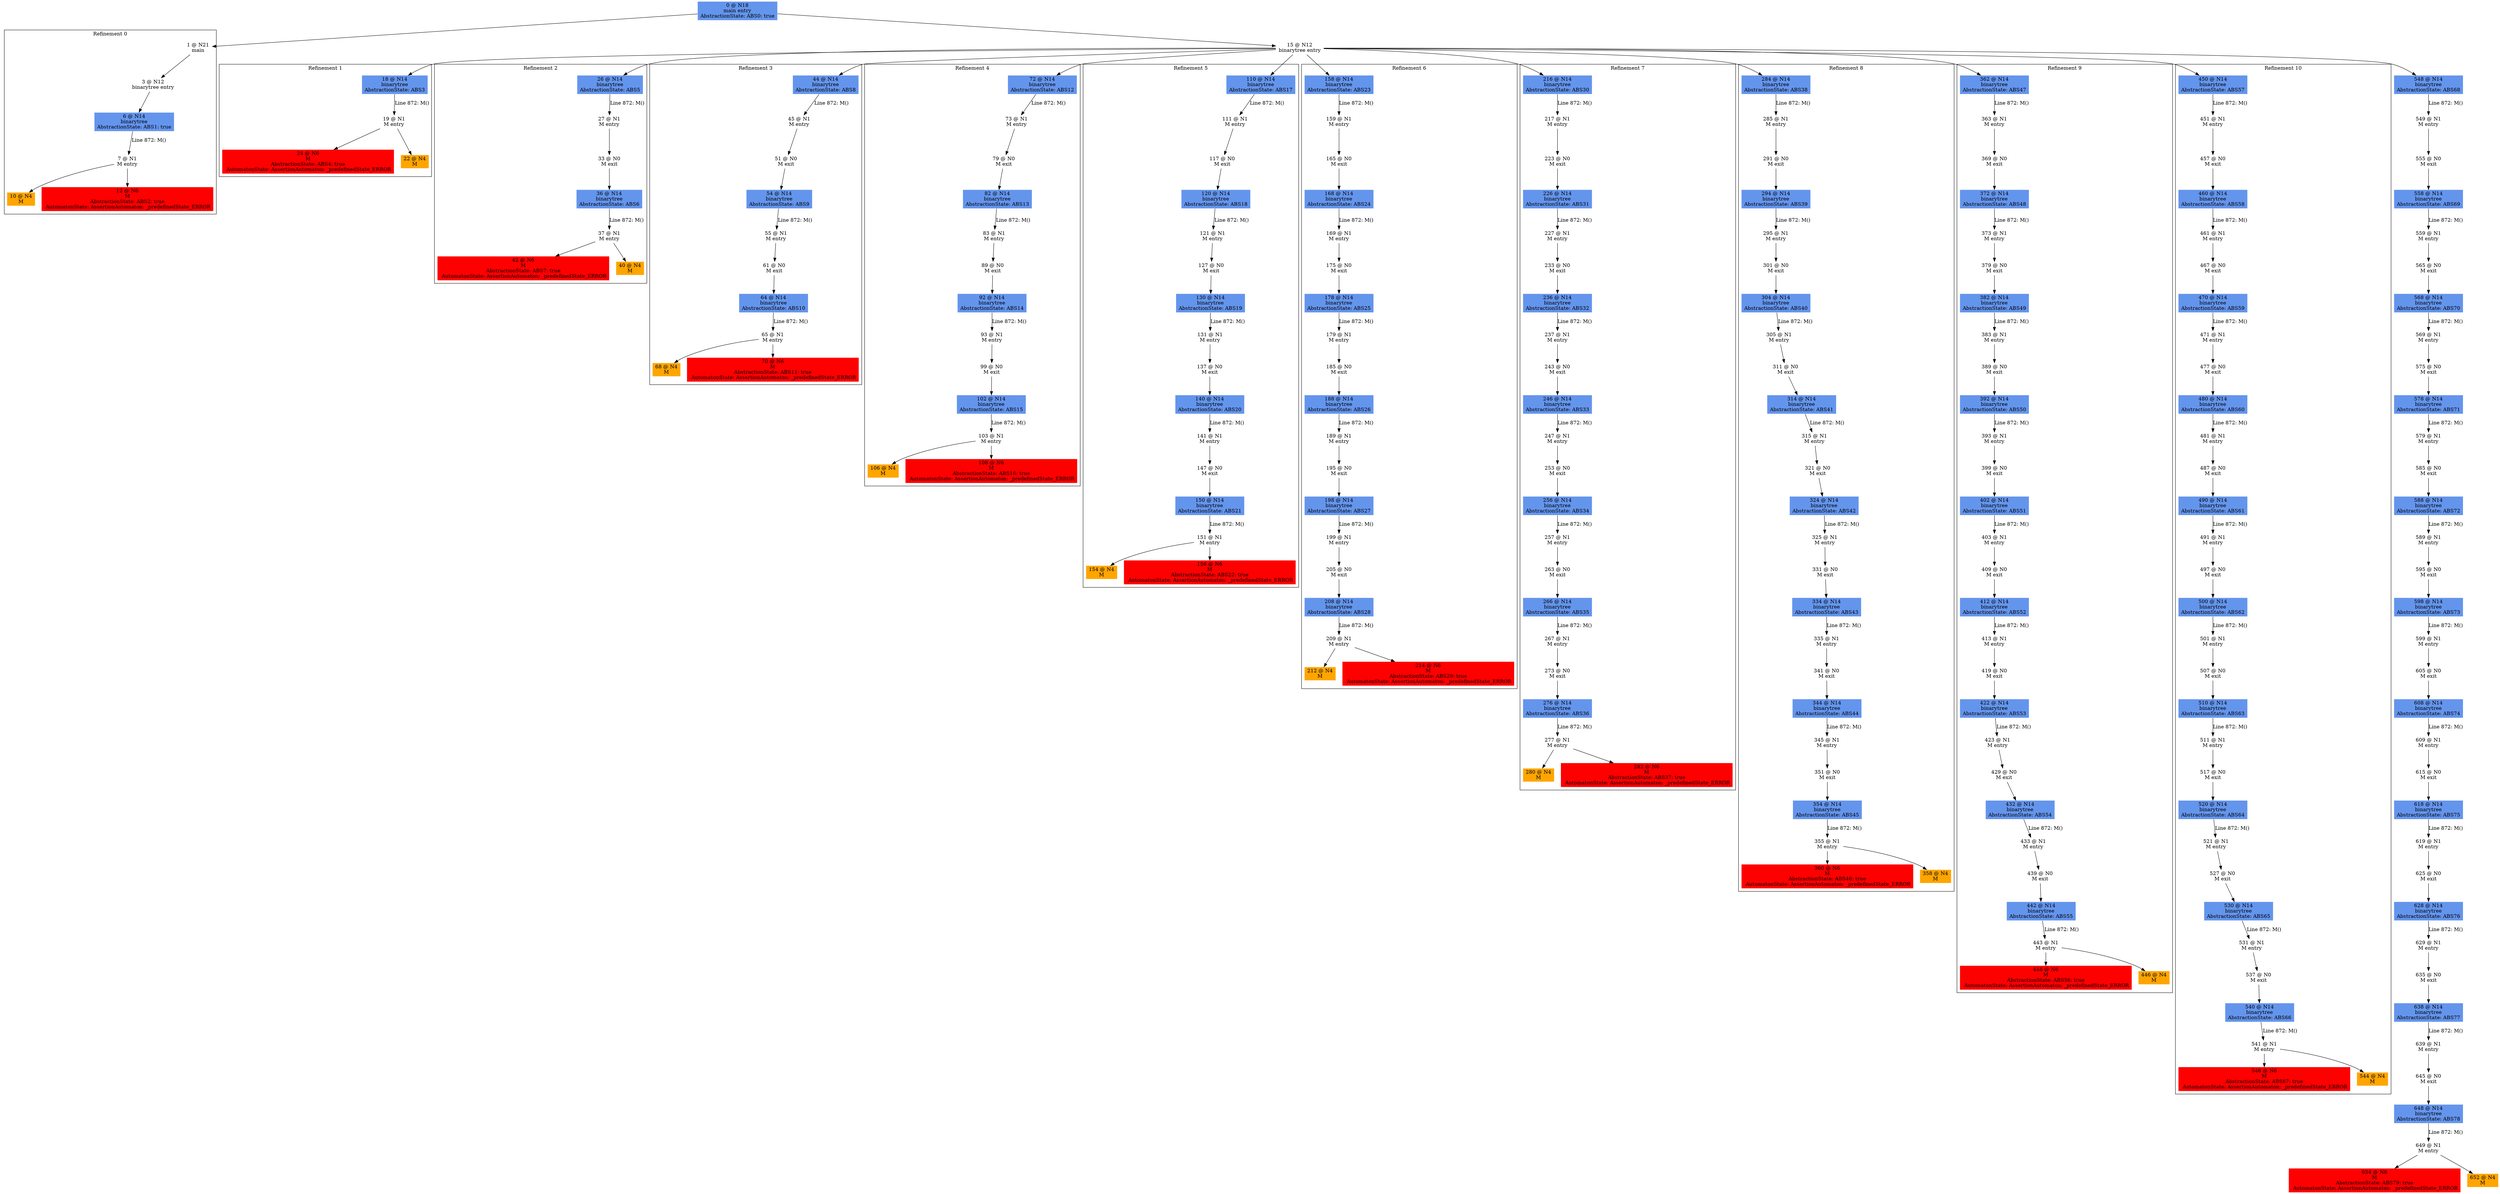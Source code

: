 digraph ARG {
node [style="filled" shape="box" color="white"]
subgraph cluster_0 {
label="Refinement 0"
1 [label="1 @ N21\nmain\n" id="1"]
3 [label="3 @ N12\nbinarytree entry\n" id="3"]
6 [fillcolor="cornflowerblue" label="6 @ N14\nbinarytree\nAbstractionState: ABS1: true\n" id="6"]
7 [label="7 @ N1\nM entry\n" id="7"]
10 [fillcolor="orange" label="10 @ N4\nM\n" id="10"]
12 [fillcolor="red" label="12 @ N6\nM\nAbstractionState: ABS2: true\n AutomatonState: AssertionAutomaton: _predefinedState_ERROR\n" id="12"]
1 -> 3 []
3 -> 6 []
6 -> 7 [label="Line 872: M()" id="6 -> 7"]
7 -> 12 []
7 -> 10 []
}
0 -> 1
subgraph cluster_1 {
label="Refinement 1"
18 [fillcolor="cornflowerblue" label="18 @ N14\nbinarytree\nAbstractionState: ABS3\n" id="18"]
19 [label="19 @ N1\nM entry\n" id="19"]
24 [fillcolor="red" label="24 @ N6\nM\nAbstractionState: ABS4: true\n AutomatonState: AssertionAutomaton: _predefinedState_ERROR\n" id="24"]
22 [fillcolor="orange" label="22 @ N4\nM\n" id="22"]
18 -> 19 [label="Line 872: M()" id="18 -> 19"]
19 -> 22 []
19 -> 24 []
}
15 -> 18
subgraph cluster_2 {
label="Refinement 2"
26 [fillcolor="cornflowerblue" label="26 @ N14\nbinarytree\nAbstractionState: ABS5\n" id="26"]
27 [label="27 @ N1\nM entry\n" id="27"]
33 [label="33 @ N0\nM exit\n" id="33"]
36 [fillcolor="cornflowerblue" label="36 @ N14\nbinarytree\nAbstractionState: ABS6\n" id="36"]
37 [label="37 @ N1\nM entry\n" id="37"]
42 [fillcolor="red" label="42 @ N6\nM\nAbstractionState: ABS7: true\n AutomatonState: AssertionAutomaton: _predefinedState_ERROR\n" id="42"]
40 [fillcolor="orange" label="40 @ N4\nM\n" id="40"]
26 -> 27 [label="Line 872: M()" id="26 -> 27"]
27 -> 33 []
33 -> 36 []
36 -> 37 [label="Line 872: M()" id="36 -> 37"]
37 -> 40 []
37 -> 42 []
}
15 -> 26
subgraph cluster_3 {
label="Refinement 3"
44 [fillcolor="cornflowerblue" label="44 @ N14\nbinarytree\nAbstractionState: ABS8\n" id="44"]
45 [label="45 @ N1\nM entry\n" id="45"]
51 [label="51 @ N0\nM exit\n" id="51"]
54 [fillcolor="cornflowerblue" label="54 @ N14\nbinarytree\nAbstractionState: ABS9\n" id="54"]
55 [label="55 @ N1\nM entry\n" id="55"]
61 [label="61 @ N0\nM exit\n" id="61"]
64 [fillcolor="cornflowerblue" label="64 @ N14\nbinarytree\nAbstractionState: ABS10\n" id="64"]
65 [label="65 @ N1\nM entry\n" id="65"]
68 [fillcolor="orange" label="68 @ N4\nM\n" id="68"]
70 [fillcolor="red" label="70 @ N6\nM\nAbstractionState: ABS11: true\n AutomatonState: AssertionAutomaton: _predefinedState_ERROR\n" id="70"]
44 -> 45 [label="Line 872: M()" id="44 -> 45"]
45 -> 51 []
51 -> 54 []
54 -> 55 [label="Line 872: M()" id="54 -> 55"]
55 -> 61 []
61 -> 64 []
64 -> 65 [label="Line 872: M()" id="64 -> 65"]
65 -> 70 []
65 -> 68 []
}
15 -> 44
subgraph cluster_4 {
label="Refinement 4"
72 [fillcolor="cornflowerblue" label="72 @ N14\nbinarytree\nAbstractionState: ABS12\n" id="72"]
73 [label="73 @ N1\nM entry\n" id="73"]
79 [label="79 @ N0\nM exit\n" id="79"]
82 [fillcolor="cornflowerblue" label="82 @ N14\nbinarytree\nAbstractionState: ABS13\n" id="82"]
83 [label="83 @ N1\nM entry\n" id="83"]
89 [label="89 @ N0\nM exit\n" id="89"]
92 [fillcolor="cornflowerblue" label="92 @ N14\nbinarytree\nAbstractionState: ABS14\n" id="92"]
93 [label="93 @ N1\nM entry\n" id="93"]
99 [label="99 @ N0\nM exit\n" id="99"]
102 [fillcolor="cornflowerblue" label="102 @ N14\nbinarytree\nAbstractionState: ABS15\n" id="102"]
103 [label="103 @ N1\nM entry\n" id="103"]
106 [fillcolor="orange" label="106 @ N4\nM\n" id="106"]
108 [fillcolor="red" label="108 @ N6\nM\nAbstractionState: ABS16: true\n AutomatonState: AssertionAutomaton: _predefinedState_ERROR\n" id="108"]
72 -> 73 [label="Line 872: M()" id="72 -> 73"]
73 -> 79 []
79 -> 82 []
82 -> 83 [label="Line 872: M()" id="82 -> 83"]
83 -> 89 []
89 -> 92 []
92 -> 93 [label="Line 872: M()" id="92 -> 93"]
93 -> 99 []
99 -> 102 []
102 -> 103 [label="Line 872: M()" id="102 -> 103"]
103 -> 108 []
103 -> 106 []
}
15 -> 72
subgraph cluster_5 {
label="Refinement 5"
110 [fillcolor="cornflowerblue" label="110 @ N14\nbinarytree\nAbstractionState: ABS17\n" id="110"]
111 [label="111 @ N1\nM entry\n" id="111"]
117 [label="117 @ N0\nM exit\n" id="117"]
120 [fillcolor="cornflowerblue" label="120 @ N14\nbinarytree\nAbstractionState: ABS18\n" id="120"]
121 [label="121 @ N1\nM entry\n" id="121"]
127 [label="127 @ N0\nM exit\n" id="127"]
130 [fillcolor="cornflowerblue" label="130 @ N14\nbinarytree\nAbstractionState: ABS19\n" id="130"]
131 [label="131 @ N1\nM entry\n" id="131"]
137 [label="137 @ N0\nM exit\n" id="137"]
140 [fillcolor="cornflowerblue" label="140 @ N14\nbinarytree\nAbstractionState: ABS20\n" id="140"]
141 [label="141 @ N1\nM entry\n" id="141"]
147 [label="147 @ N0\nM exit\n" id="147"]
150 [fillcolor="cornflowerblue" label="150 @ N14\nbinarytree\nAbstractionState: ABS21\n" id="150"]
151 [label="151 @ N1\nM entry\n" id="151"]
154 [fillcolor="orange" label="154 @ N4\nM\n" id="154"]
156 [fillcolor="red" label="156 @ N6\nM\nAbstractionState: ABS22: true\n AutomatonState: AssertionAutomaton: _predefinedState_ERROR\n" id="156"]
110 -> 111 [label="Line 872: M()" id="110 -> 111"]
111 -> 117 []
117 -> 120 []
120 -> 121 [label="Line 872: M()" id="120 -> 121"]
121 -> 127 []
127 -> 130 []
130 -> 131 [label="Line 872: M()" id="130 -> 131"]
131 -> 137 []
137 -> 140 []
140 -> 141 [label="Line 872: M()" id="140 -> 141"]
141 -> 147 []
147 -> 150 []
150 -> 151 [label="Line 872: M()" id="150 -> 151"]
151 -> 156 []
151 -> 154 []
}
15 -> 110
subgraph cluster_6 {
label="Refinement 6"
158 [fillcolor="cornflowerblue" label="158 @ N14\nbinarytree\nAbstractionState: ABS23\n" id="158"]
159 [label="159 @ N1\nM entry\n" id="159"]
165 [label="165 @ N0\nM exit\n" id="165"]
168 [fillcolor="cornflowerblue" label="168 @ N14\nbinarytree\nAbstractionState: ABS24\n" id="168"]
169 [label="169 @ N1\nM entry\n" id="169"]
175 [label="175 @ N0\nM exit\n" id="175"]
178 [fillcolor="cornflowerblue" label="178 @ N14\nbinarytree\nAbstractionState: ABS25\n" id="178"]
179 [label="179 @ N1\nM entry\n" id="179"]
185 [label="185 @ N0\nM exit\n" id="185"]
188 [fillcolor="cornflowerblue" label="188 @ N14\nbinarytree\nAbstractionState: ABS26\n" id="188"]
189 [label="189 @ N1\nM entry\n" id="189"]
195 [label="195 @ N0\nM exit\n" id="195"]
198 [fillcolor="cornflowerblue" label="198 @ N14\nbinarytree\nAbstractionState: ABS27\n" id="198"]
199 [label="199 @ N1\nM entry\n" id="199"]
205 [label="205 @ N0\nM exit\n" id="205"]
208 [fillcolor="cornflowerblue" label="208 @ N14\nbinarytree\nAbstractionState: ABS28\n" id="208"]
209 [label="209 @ N1\nM entry\n" id="209"]
212 [fillcolor="orange" label="212 @ N4\nM\n" id="212"]
214 [fillcolor="red" label="214 @ N6\nM\nAbstractionState: ABS29: true\n AutomatonState: AssertionAutomaton: _predefinedState_ERROR\n" id="214"]
158 -> 159 [label="Line 872: M()" id="158 -> 159"]
159 -> 165 []
165 -> 168 []
168 -> 169 [label="Line 872: M()" id="168 -> 169"]
169 -> 175 []
175 -> 178 []
178 -> 179 [label="Line 872: M()" id="178 -> 179"]
179 -> 185 []
185 -> 188 []
188 -> 189 [label="Line 872: M()" id="188 -> 189"]
189 -> 195 []
195 -> 198 []
198 -> 199 [label="Line 872: M()" id="198 -> 199"]
199 -> 205 []
205 -> 208 []
208 -> 209 [label="Line 872: M()" id="208 -> 209"]
209 -> 214 []
209 -> 212 []
}
15 -> 158
subgraph cluster_7 {
label="Refinement 7"
216 [fillcolor="cornflowerblue" label="216 @ N14\nbinarytree\nAbstractionState: ABS30\n" id="216"]
217 [label="217 @ N1\nM entry\n" id="217"]
223 [label="223 @ N0\nM exit\n" id="223"]
226 [fillcolor="cornflowerblue" label="226 @ N14\nbinarytree\nAbstractionState: ABS31\n" id="226"]
227 [label="227 @ N1\nM entry\n" id="227"]
233 [label="233 @ N0\nM exit\n" id="233"]
236 [fillcolor="cornflowerblue" label="236 @ N14\nbinarytree\nAbstractionState: ABS32\n" id="236"]
237 [label="237 @ N1\nM entry\n" id="237"]
243 [label="243 @ N0\nM exit\n" id="243"]
246 [fillcolor="cornflowerblue" label="246 @ N14\nbinarytree\nAbstractionState: ABS33\n" id="246"]
247 [label="247 @ N1\nM entry\n" id="247"]
253 [label="253 @ N0\nM exit\n" id="253"]
256 [fillcolor="cornflowerblue" label="256 @ N14\nbinarytree\nAbstractionState: ABS34\n" id="256"]
257 [label="257 @ N1\nM entry\n" id="257"]
263 [label="263 @ N0\nM exit\n" id="263"]
266 [fillcolor="cornflowerblue" label="266 @ N14\nbinarytree\nAbstractionState: ABS35\n" id="266"]
267 [label="267 @ N1\nM entry\n" id="267"]
273 [label="273 @ N0\nM exit\n" id="273"]
276 [fillcolor="cornflowerblue" label="276 @ N14\nbinarytree\nAbstractionState: ABS36\n" id="276"]
277 [label="277 @ N1\nM entry\n" id="277"]
280 [fillcolor="orange" label="280 @ N4\nM\n" id="280"]
282 [fillcolor="red" label="282 @ N6\nM\nAbstractionState: ABS37: true\n AutomatonState: AssertionAutomaton: _predefinedState_ERROR\n" id="282"]
216 -> 217 [label="Line 872: M()" id="216 -> 217"]
217 -> 223 []
223 -> 226 []
226 -> 227 [label="Line 872: M()" id="226 -> 227"]
227 -> 233 []
233 -> 236 []
236 -> 237 [label="Line 872: M()" id="236 -> 237"]
237 -> 243 []
243 -> 246 []
246 -> 247 [label="Line 872: M()" id="246 -> 247"]
247 -> 253 []
253 -> 256 []
256 -> 257 [label="Line 872: M()" id="256 -> 257"]
257 -> 263 []
263 -> 266 []
266 -> 267 [label="Line 872: M()" id="266 -> 267"]
267 -> 273 []
273 -> 276 []
276 -> 277 [label="Line 872: M()" id="276 -> 277"]
277 -> 282 []
277 -> 280 []
}
15 -> 216
subgraph cluster_8 {
label="Refinement 8"
284 [fillcolor="cornflowerblue" label="284 @ N14\nbinarytree\nAbstractionState: ABS38\n" id="284"]
285 [label="285 @ N1\nM entry\n" id="285"]
291 [label="291 @ N0\nM exit\n" id="291"]
294 [fillcolor="cornflowerblue" label="294 @ N14\nbinarytree\nAbstractionState: ABS39\n" id="294"]
295 [label="295 @ N1\nM entry\n" id="295"]
301 [label="301 @ N0\nM exit\n" id="301"]
304 [fillcolor="cornflowerblue" label="304 @ N14\nbinarytree\nAbstractionState: ABS40\n" id="304"]
305 [label="305 @ N1\nM entry\n" id="305"]
311 [label="311 @ N0\nM exit\n" id="311"]
314 [fillcolor="cornflowerblue" label="314 @ N14\nbinarytree\nAbstractionState: ABS41\n" id="314"]
315 [label="315 @ N1\nM entry\n" id="315"]
321 [label="321 @ N0\nM exit\n" id="321"]
324 [fillcolor="cornflowerblue" label="324 @ N14\nbinarytree\nAbstractionState: ABS42\n" id="324"]
325 [label="325 @ N1\nM entry\n" id="325"]
331 [label="331 @ N0\nM exit\n" id="331"]
334 [fillcolor="cornflowerblue" label="334 @ N14\nbinarytree\nAbstractionState: ABS43\n" id="334"]
335 [label="335 @ N1\nM entry\n" id="335"]
341 [label="341 @ N0\nM exit\n" id="341"]
344 [fillcolor="cornflowerblue" label="344 @ N14\nbinarytree\nAbstractionState: ABS44\n" id="344"]
345 [label="345 @ N1\nM entry\n" id="345"]
351 [label="351 @ N0\nM exit\n" id="351"]
354 [fillcolor="cornflowerblue" label="354 @ N14\nbinarytree\nAbstractionState: ABS45\n" id="354"]
355 [label="355 @ N1\nM entry\n" id="355"]
360 [fillcolor="red" label="360 @ N6\nM\nAbstractionState: ABS46: true\n AutomatonState: AssertionAutomaton: _predefinedState_ERROR\n" id="360"]
358 [fillcolor="orange" label="358 @ N4\nM\n" id="358"]
284 -> 285 [label="Line 872: M()" id="284 -> 285"]
285 -> 291 []
291 -> 294 []
294 -> 295 [label="Line 872: M()" id="294 -> 295"]
295 -> 301 []
301 -> 304 []
304 -> 305 [label="Line 872: M()" id="304 -> 305"]
305 -> 311 []
311 -> 314 []
314 -> 315 [label="Line 872: M()" id="314 -> 315"]
315 -> 321 []
321 -> 324 []
324 -> 325 [label="Line 872: M()" id="324 -> 325"]
325 -> 331 []
331 -> 334 []
334 -> 335 [label="Line 872: M()" id="334 -> 335"]
335 -> 341 []
341 -> 344 []
344 -> 345 [label="Line 872: M()" id="344 -> 345"]
345 -> 351 []
351 -> 354 []
354 -> 355 [label="Line 872: M()" id="354 -> 355"]
355 -> 358 []
355 -> 360 []
}
15 -> 284
subgraph cluster_9 {
label="Refinement 9"
362 [fillcolor="cornflowerblue" label="362 @ N14\nbinarytree\nAbstractionState: ABS47\n" id="362"]
363 [label="363 @ N1\nM entry\n" id="363"]
369 [label="369 @ N0\nM exit\n" id="369"]
372 [fillcolor="cornflowerblue" label="372 @ N14\nbinarytree\nAbstractionState: ABS48\n" id="372"]
373 [label="373 @ N1\nM entry\n" id="373"]
379 [label="379 @ N0\nM exit\n" id="379"]
382 [fillcolor="cornflowerblue" label="382 @ N14\nbinarytree\nAbstractionState: ABS49\n" id="382"]
383 [label="383 @ N1\nM entry\n" id="383"]
389 [label="389 @ N0\nM exit\n" id="389"]
392 [fillcolor="cornflowerblue" label="392 @ N14\nbinarytree\nAbstractionState: ABS50\n" id="392"]
393 [label="393 @ N1\nM entry\n" id="393"]
399 [label="399 @ N0\nM exit\n" id="399"]
402 [fillcolor="cornflowerblue" label="402 @ N14\nbinarytree\nAbstractionState: ABS51\n" id="402"]
403 [label="403 @ N1\nM entry\n" id="403"]
409 [label="409 @ N0\nM exit\n" id="409"]
412 [fillcolor="cornflowerblue" label="412 @ N14\nbinarytree\nAbstractionState: ABS52\n" id="412"]
413 [label="413 @ N1\nM entry\n" id="413"]
419 [label="419 @ N0\nM exit\n" id="419"]
422 [fillcolor="cornflowerblue" label="422 @ N14\nbinarytree\nAbstractionState: ABS53\n" id="422"]
423 [label="423 @ N1\nM entry\n" id="423"]
429 [label="429 @ N0\nM exit\n" id="429"]
432 [fillcolor="cornflowerblue" label="432 @ N14\nbinarytree\nAbstractionState: ABS54\n" id="432"]
433 [label="433 @ N1\nM entry\n" id="433"]
439 [label="439 @ N0\nM exit\n" id="439"]
442 [fillcolor="cornflowerblue" label="442 @ N14\nbinarytree\nAbstractionState: ABS55\n" id="442"]
443 [label="443 @ N1\nM entry\n" id="443"]
448 [fillcolor="red" label="448 @ N6\nM\nAbstractionState: ABS56: true\n AutomatonState: AssertionAutomaton: _predefinedState_ERROR\n" id="448"]
446 [fillcolor="orange" label="446 @ N4\nM\n" id="446"]
362 -> 363 [label="Line 872: M()" id="362 -> 363"]
363 -> 369 []
369 -> 372 []
372 -> 373 [label="Line 872: M()" id="372 -> 373"]
373 -> 379 []
379 -> 382 []
382 -> 383 [label="Line 872: M()" id="382 -> 383"]
383 -> 389 []
389 -> 392 []
392 -> 393 [label="Line 872: M()" id="392 -> 393"]
393 -> 399 []
399 -> 402 []
402 -> 403 [label="Line 872: M()" id="402 -> 403"]
403 -> 409 []
409 -> 412 []
412 -> 413 [label="Line 872: M()" id="412 -> 413"]
413 -> 419 []
419 -> 422 []
422 -> 423 [label="Line 872: M()" id="422 -> 423"]
423 -> 429 []
429 -> 432 []
432 -> 433 [label="Line 872: M()" id="432 -> 433"]
433 -> 439 []
439 -> 442 []
442 -> 443 [label="Line 872: M()" id="442 -> 443"]
443 -> 446 []
443 -> 448 []
}
15 -> 362
subgraph cluster_10 {
label="Refinement 10"
450 [fillcolor="cornflowerblue" label="450 @ N14\nbinarytree\nAbstractionState: ABS57\n" id="450"]
451 [label="451 @ N1\nM entry\n" id="451"]
457 [label="457 @ N0\nM exit\n" id="457"]
460 [fillcolor="cornflowerblue" label="460 @ N14\nbinarytree\nAbstractionState: ABS58\n" id="460"]
461 [label="461 @ N1\nM entry\n" id="461"]
467 [label="467 @ N0\nM exit\n" id="467"]
470 [fillcolor="cornflowerblue" label="470 @ N14\nbinarytree\nAbstractionState: ABS59\n" id="470"]
471 [label="471 @ N1\nM entry\n" id="471"]
477 [label="477 @ N0\nM exit\n" id="477"]
480 [fillcolor="cornflowerblue" label="480 @ N14\nbinarytree\nAbstractionState: ABS60\n" id="480"]
481 [label="481 @ N1\nM entry\n" id="481"]
487 [label="487 @ N0\nM exit\n" id="487"]
490 [fillcolor="cornflowerblue" label="490 @ N14\nbinarytree\nAbstractionState: ABS61\n" id="490"]
491 [label="491 @ N1\nM entry\n" id="491"]
497 [label="497 @ N0\nM exit\n" id="497"]
500 [fillcolor="cornflowerblue" label="500 @ N14\nbinarytree\nAbstractionState: ABS62\n" id="500"]
501 [label="501 @ N1\nM entry\n" id="501"]
507 [label="507 @ N0\nM exit\n" id="507"]
510 [fillcolor="cornflowerblue" label="510 @ N14\nbinarytree\nAbstractionState: ABS63\n" id="510"]
511 [label="511 @ N1\nM entry\n" id="511"]
517 [label="517 @ N0\nM exit\n" id="517"]
520 [fillcolor="cornflowerblue" label="520 @ N14\nbinarytree\nAbstractionState: ABS64\n" id="520"]
521 [label="521 @ N1\nM entry\n" id="521"]
527 [label="527 @ N0\nM exit\n" id="527"]
530 [fillcolor="cornflowerblue" label="530 @ N14\nbinarytree\nAbstractionState: ABS65\n" id="530"]
531 [label="531 @ N1\nM entry\n" id="531"]
537 [label="537 @ N0\nM exit\n" id="537"]
540 [fillcolor="cornflowerblue" label="540 @ N14\nbinarytree\nAbstractionState: ABS66\n" id="540"]
541 [label="541 @ N1\nM entry\n" id="541"]
546 [fillcolor="red" label="546 @ N6\nM\nAbstractionState: ABS67: true\n AutomatonState: AssertionAutomaton: _predefinedState_ERROR\n" id="546"]
544 [fillcolor="orange" label="544 @ N4\nM\n" id="544"]
450 -> 451 [label="Line 872: M()" id="450 -> 451"]
451 -> 457 []
457 -> 460 []
460 -> 461 [label="Line 872: M()" id="460 -> 461"]
461 -> 467 []
467 -> 470 []
470 -> 471 [label="Line 872: M()" id="470 -> 471"]
471 -> 477 []
477 -> 480 []
480 -> 481 [label="Line 872: M()" id="480 -> 481"]
481 -> 487 []
487 -> 490 []
490 -> 491 [label="Line 872: M()" id="490 -> 491"]
491 -> 497 []
497 -> 500 []
500 -> 501 [label="Line 872: M()" id="500 -> 501"]
501 -> 507 []
507 -> 510 []
510 -> 511 [label="Line 872: M()" id="510 -> 511"]
511 -> 517 []
517 -> 520 []
520 -> 521 [label="Line 872: M()" id="520 -> 521"]
521 -> 527 []
527 -> 530 []
530 -> 531 [label="Line 872: M()" id="530 -> 531"]
531 -> 537 []
537 -> 540 []
540 -> 541 [label="Line 872: M()" id="540 -> 541"]
541 -> 544 []
541 -> 546 []
}
15 -> 450
0 [fillcolor="cornflowerblue" label="0 @ N18\nmain entry\nAbstractionState: ABS0: true\n" id="0"]
15 [label="15 @ N12\nbinarytree entry\n" id="15"]
548 [fillcolor="cornflowerblue" label="548 @ N14\nbinarytree\nAbstractionState: ABS68\n" id="548"]
549 [label="549 @ N1\nM entry\n" id="549"]
555 [label="555 @ N0\nM exit\n" id="555"]
558 [fillcolor="cornflowerblue" label="558 @ N14\nbinarytree\nAbstractionState: ABS69\n" id="558"]
559 [label="559 @ N1\nM entry\n" id="559"]
565 [label="565 @ N0\nM exit\n" id="565"]
568 [fillcolor="cornflowerblue" label="568 @ N14\nbinarytree\nAbstractionState: ABS70\n" id="568"]
569 [label="569 @ N1\nM entry\n" id="569"]
575 [label="575 @ N0\nM exit\n" id="575"]
578 [fillcolor="cornflowerblue" label="578 @ N14\nbinarytree\nAbstractionState: ABS71\n" id="578"]
579 [label="579 @ N1\nM entry\n" id="579"]
585 [label="585 @ N0\nM exit\n" id="585"]
588 [fillcolor="cornflowerblue" label="588 @ N14\nbinarytree\nAbstractionState: ABS72\n" id="588"]
589 [label="589 @ N1\nM entry\n" id="589"]
595 [label="595 @ N0\nM exit\n" id="595"]
598 [fillcolor="cornflowerblue" label="598 @ N14\nbinarytree\nAbstractionState: ABS73\n" id="598"]
599 [label="599 @ N1\nM entry\n" id="599"]
605 [label="605 @ N0\nM exit\n" id="605"]
608 [fillcolor="cornflowerblue" label="608 @ N14\nbinarytree\nAbstractionState: ABS74\n" id="608"]
609 [label="609 @ N1\nM entry\n" id="609"]
615 [label="615 @ N0\nM exit\n" id="615"]
618 [fillcolor="cornflowerblue" label="618 @ N14\nbinarytree\nAbstractionState: ABS75\n" id="618"]
619 [label="619 @ N1\nM entry\n" id="619"]
625 [label="625 @ N0\nM exit\n" id="625"]
628 [fillcolor="cornflowerblue" label="628 @ N14\nbinarytree\nAbstractionState: ABS76\n" id="628"]
629 [label="629 @ N1\nM entry\n" id="629"]
635 [label="635 @ N0\nM exit\n" id="635"]
638 [fillcolor="cornflowerblue" label="638 @ N14\nbinarytree\nAbstractionState: ABS77\n" id="638"]
639 [label="639 @ N1\nM entry\n" id="639"]
645 [label="645 @ N0\nM exit\n" id="645"]
648 [fillcolor="cornflowerblue" label="648 @ N14\nbinarytree\nAbstractionState: ABS78\n" id="648"]
649 [label="649 @ N1\nM entry\n" id="649"]
654 [fillcolor="red" label="654 @ N6\nM\nAbstractionState: ABS79: true\n AutomatonState: AssertionAutomaton: _predefinedState_ERROR\n" id="654"]
652 [fillcolor="orange" label="652 @ N4\nM\n" id="652"]
0 -> 15 []
15 -> 548 []
548 -> 549 [label="Line 872: M()" id="548 -> 549"]
549 -> 555 []
555 -> 558 []
558 -> 559 [label="Line 872: M()" id="558 -> 559"]
559 -> 565 []
565 -> 568 []
568 -> 569 [label="Line 872: M()" id="568 -> 569"]
569 -> 575 []
575 -> 578 []
578 -> 579 [label="Line 872: M()" id="578 -> 579"]
579 -> 585 []
585 -> 588 []
588 -> 589 [label="Line 872: M()" id="588 -> 589"]
589 -> 595 []
595 -> 598 []
598 -> 599 [label="Line 872: M()" id="598 -> 599"]
599 -> 605 []
605 -> 608 []
608 -> 609 [label="Line 872: M()" id="608 -> 609"]
609 -> 615 []
615 -> 618 []
618 -> 619 [label="Line 872: M()" id="618 -> 619"]
619 -> 625 []
625 -> 628 []
628 -> 629 [label="Line 872: M()" id="628 -> 629"]
629 -> 635 []
635 -> 638 []
638 -> 639 [label="Line 872: M()" id="638 -> 639"]
639 -> 645 []
645 -> 648 []
648 -> 649 [label="Line 872: M()" id="648 -> 649"]
649 -> 652 []
649 -> 654 []
}
